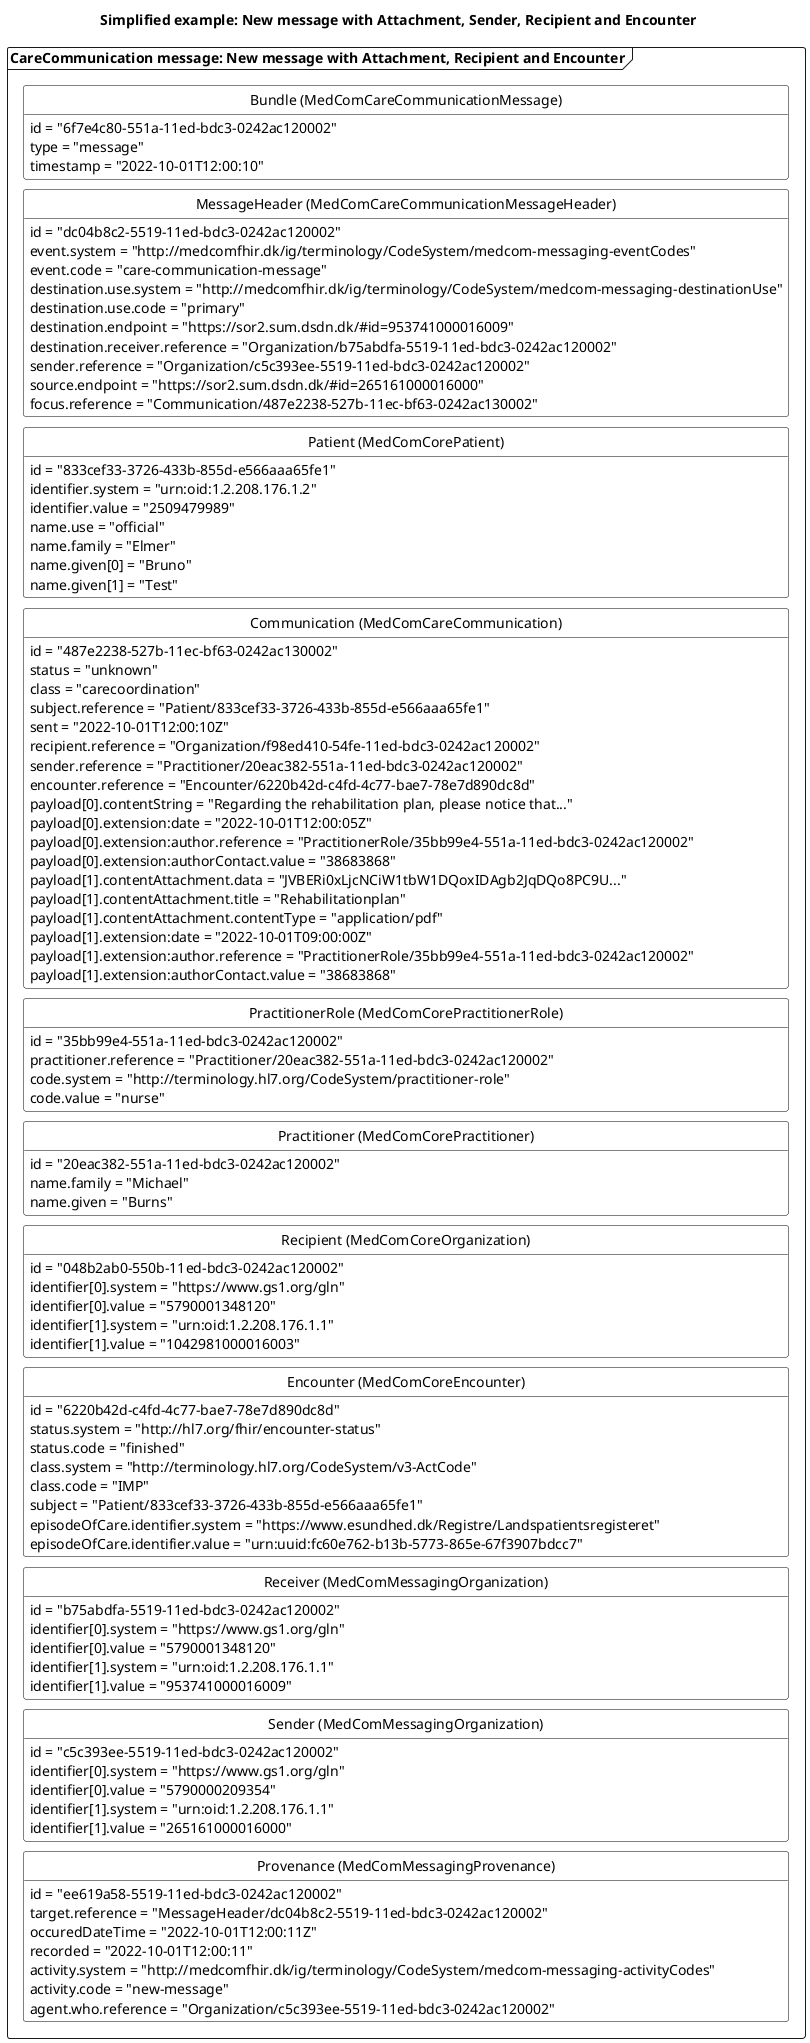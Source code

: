@startuml CCNewMessageAtt

'layout
skinparam class {
    BackgroundColor White
    BorderColor Black
    ArrowColor Black
  }
hide circle
hide empty members
skinparam SameClassWidth true
skinparam Ranksep 10


'title
title Simplified example: New message with Attachment, Sender, Recipient and Encounter

'Message 1: New message with Attachment, Recipient and Encounter
package "CareCommunication message: New message with Attachment, Recipient and Encounter" as new <<Frame>>{
    class "Bundle (MedComCareCommunicationMessage)" as newB {
        id = "6f7e4c80-551a-11ed-bdc3-0242ac120002"
        type = "message"
        timestamp = "2022-10-01T12:00:10"
    }
    class "MessageHeader (MedComCareCommunicationMessageHeader)" as newMH{
        id = "dc04b8c2-5519-11ed-bdc3-0242ac120002"
        event.system = "http://medcomfhir.dk/ig/terminology/CodeSystem/medcom-messaging-eventCodes"
        event.code = "care-communication-message"
        destination.use.system = "http://medcomfhir.dk/ig/terminology/CodeSystem/medcom-messaging-destinationUse"
        destination.use.code = "primary"
        destination.endpoint = "https://sor2.sum.dsdn.dk/#id=953741000016009"
        destination.receiver.reference = "Organization/b75abdfa-5519-11ed-bdc3-0242ac120002"
        sender.reference = "Organization/c5c393ee-5519-11ed-bdc3-0242ac120002"
        source.endpoint = "https://sor2.sum.dsdn.dk/#id=265161000016000"
        focus.reference = "Communication/487e2238-527b-11ec-bf63-0242ac130002"
    }
    class "Patient (MedComCorePatient)" as newPT{
        id = "833cef33-3726-433b-855d-e566aaa65fe1"
        identifier.system = "urn:oid:1.2.208.176.1.2"
        identifier.value = "2509479989"
        name.use = "official"
        name.family = "Elmer"
        name.given[0] = "Bruno"
        name.given[1] = "Test"
    }
    class "Communication (MedComCareCommunication)" as newCom{
        id = "487e2238-527b-11ec-bf63-0242ac130002"
        status = "unknown"
        class = "carecoordination"
        subject.reference = "Patient/833cef33-3726-433b-855d-e566aaa65fe1"
        sent = "2022-10-01T12:00:10Z"
        recipient.reference = "Organization/f98ed410-54fe-11ed-bdc3-0242ac120002"
        sender.reference = "Practitioner/20eac382-551a-11ed-bdc3-0242ac120002"
        encounter.reference = "Encounter/6220b42d-c4fd-4c77-bae7-78e7d890dc8d"
        payload[0].contentString = "Regarding the rehabilitation plan, please notice that..."
        payload[0].extension:date = "2022-10-01T12:00:05Z"
        payload[0].extension:author.reference = "PractitionerRole/35bb99e4-551a-11ed-bdc3-0242ac120002"
        payload[0].extension:authorContact.value = "38683868"
        payload[1].contentAttachment.data = "JVBERi0xLjcNCiW1tbW1DQoxIDAgb2JqDQo8PC9U..."
        payload[1].contentAttachment.title = "Rehabilitationplan"
        payload[1].contentAttachment.contentType = "application/pdf"
        payload[1].extension:date = "2022-10-01T09:00:00Z"
        payload[1].extension:author.reference = "PractitionerRole/35bb99e4-551a-11ed-bdc3-0242ac120002"
        payload[1].extension:authorContact.value = "38683868"
    }
    class "PractitionerRole (MedComCorePractitionerRole)" as newPracR{
        id = "35bb99e4-551a-11ed-bdc3-0242ac120002"
        practitioner.reference = "Practitioner/20eac382-551a-11ed-bdc3-0242ac120002"
        code.system = "http://terminology.hl7.org/CodeSystem/practitioner-role"
        code.value = "nurse"
    }
    class "Practitioner (MedComCorePractitioner)" as newPrac{
        id = "20eac382-551a-11ed-bdc3-0242ac120002"
        name.family = "Michael"
        name.given = "Burns"
    }
    class "Recipient (MedComCoreOrganization)" as recipientOrg{
        id = "048b2ab0-550b-11ed-bdc3-0242ac120002"
        identifier[0].system = "https://www.gs1.org/gln"
        identifier[0].value = "5790001348120"
        identifier[1].system = "urn:oid:1.2.208.176.1.1"
        identifier[1].value = "1042981000016003"
    }
    class "Encounter (MedComCoreEncounter)" as newEnc{
        id = "6220b42d-c4fd-4c77-bae7-78e7d890dc8d"
        status.system = "http://hl7.org/fhir/encounter-status"
        status.code = "finished"
        class.system = "http://terminology.hl7.org/CodeSystem/v3-ActCode"
        class.code = "IMP"
        subject = "Patient/833cef33-3726-433b-855d-e566aaa65fe1"
        episodeOfCare.identifier.system = "https://www.esundhed.dk/Registre/Landspatientsregisteret"
        episodeOfCare.identifier.value = "urn:uuid:fc60e762-b13b-5773-865e-67f3907bdcc7"
    }
    class "Receiver (MedComMessagingOrganization)" as newROrg{
        id = "b75abdfa-5519-11ed-bdc3-0242ac120002"
        identifier[0].system = "https://www.gs1.org/gln"
        identifier[0].value = "5790001348120"
        identifier[1].system = "urn:oid:1.2.208.176.1.1"
        identifier[1].value = "953741000016009"
    }
    class "Sender (MedComMessagingOrganization)" as newSOrg{
        id = "c5c393ee-5519-11ed-bdc3-0242ac120002"
        identifier[0].system = "https://www.gs1.org/gln"
        identifier[0].value = "5790000209354"
        identifier[1].system = "urn:oid:1.2.208.176.1.1"
        identifier[1].value = "265161000016000"
    }
    class "Provenance (MedComMessagingProvenance)" as newPRO{
        id = "ee619a58-5519-11ed-bdc3-0242ac120002"
        target.reference = "MessageHeader/dc04b8c2-5519-11ed-bdc3-0242ac120002"
        occuredDateTime = "2022-10-01T12:00:11Z"
        recorded = "2022-10-01T12:00:11"
        activity.system = "http://medcomfhir.dk/ig/terminology/CodeSystem/medcom-messaging-activityCodes"
        activity.code = "new-message"
        agent.who.reference = "Organization/c5c393ee-5519-11ed-bdc3-0242ac120002"
    }

newB -[hidden]- newMH
newMH -[hidden]-newPT
newPT-[hidden]-newCom
newCom -[hidden]-newPracR
newPracR-[hidden]-newPrac
newPrac-[hidden]-recipientOrg
recipientOrg-[hidden]-newEnc
newEnc-[hidden]-newROrg
newROrg-[hidden]- newSOrg
newSOrg-[hidden]-newPRO


@enduml
